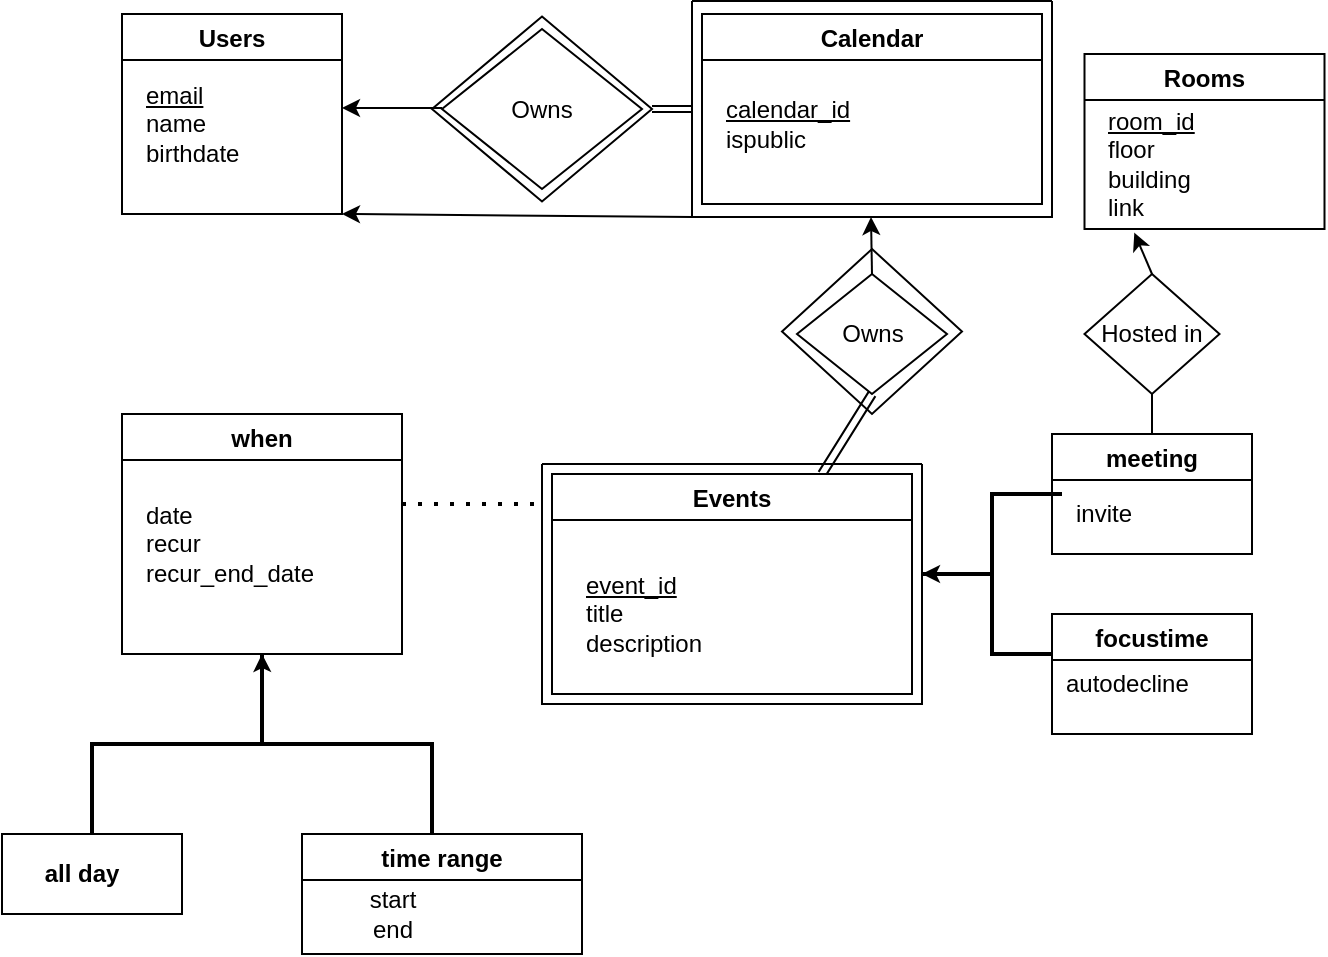 <mxfile version="20.3.0" type="github">
  <diagram id="R2lEEEUBdFMjLlhIrx00" name="Page-1">
    <mxGraphModel dx="883" dy="473" grid="1" gridSize="10" guides="1" tooltips="1" connect="1" arrows="1" fold="1" page="1" pageScale="1" pageWidth="850" pageHeight="1100" math="0" shadow="0" extFonts="Permanent Marker^https://fonts.googleapis.com/css?family=Permanent+Marker">
      <root>
        <mxCell id="0" />
        <mxCell id="1" parent="0" />
        <mxCell id="6cKVFSsusUxltJV1LaVB-1" value="Users" style="swimlane;strokeColor=default;strokeWidth=1;" vertex="1" parent="1">
          <mxGeometry x="210" y="110" width="110" height="100" as="geometry" />
        </mxCell>
        <mxCell id="6cKVFSsusUxltJV1LaVB-2" value="&lt;u&gt;email&lt;/u&gt;&lt;br&gt;name&lt;br&gt;birthdate" style="text;html=1;align=left;verticalAlign=middle;resizable=0;points=[];autosize=1;strokeColor=none;fillColor=none;" vertex="1" parent="6cKVFSsusUxltJV1LaVB-1">
          <mxGeometry x="10" y="25" width="70" height="60" as="geometry" />
        </mxCell>
        <mxCell id="6cKVFSsusUxltJV1LaVB-4" value="&lt;span style=&quot;font-style: normal; font-variant-caps: normal; font-weight: normal; letter-spacing: normal; text-align: start; text-indent: 0px; text-transform: none; word-spacing: 0px; -webkit-text-stroke-width: 0px; text-decoration: none; box-sizing: border-box; color: transparent; position: absolute; cursor: text; transform-origin: 0% 0% 0px; display: block; float: left; margin-bottom: -918px; margin-right: -918px; left: 108.213px; top: 75.764px; font-size: 13.32px; font-family: sans-serif; transform: scaleX(1.037);&quot; class=&quot;textLayer--absolute&quot; dir=&quot;ltr&quot; role=&quot;presentation&quot;&gt;https://docs.google.com/spreadsheets/d/1R2Y3dV8q66rjCOBZQCV6RBLFsSArWl20ytBrvFRlf1U/edit?usp=sharing&lt;/span&gt;&lt;span style=&quot;font-style: normal; font-variant-caps: normal; font-weight: normal; letter-spacing: normal; text-align: start; text-indent: 0px; text-transform: none; word-spacing: 0px; -webkit-text-stroke-width: 0px; text-decoration: none; box-sizing: border-box; color: transparent; position: absolute; cursor: text; transform-origin: 0% 0% 0px; display: block; float: left; margin-bottom: -918px; margin-right: -918px; left: 793.786px; top: 74.612px; font-size: 14.76px; font-family: sans-serif; transform: scaleX(0.885);&quot; class=&quot;textLayer--absolute&quot; dir=&quot;ltr&quot; role=&quot;presentation&quot;&gt; &lt;/span&gt;" style="text;whiteSpace=wrap;html=1;" vertex="1" parent="1">
          <mxGeometry x="280" y="330" width="30" height="20" as="geometry" />
        </mxCell>
        <mxCell id="6cKVFSsusUxltJV1LaVB-5" value="Calendar" style="swimlane;strokeColor=default;strokeWidth=1;" vertex="1" parent="1">
          <mxGeometry x="500" y="110" width="170" height="95" as="geometry" />
        </mxCell>
        <mxCell id="6cKVFSsusUxltJV1LaVB-6" value="&lt;u&gt;calendar_id&lt;/u&gt;&lt;br&gt;ispublic" style="text;html=1;align=left;verticalAlign=middle;resizable=0;points=[];autosize=1;strokeColor=none;fillColor=none;" vertex="1" parent="6cKVFSsusUxltJV1LaVB-5">
          <mxGeometry x="10" y="35" width="90" height="40" as="geometry" />
        </mxCell>
        <mxCell id="6cKVFSsusUxltJV1LaVB-13" value="Rooms" style="swimlane;strokeColor=default;strokeWidth=1;" vertex="1" parent="1">
          <mxGeometry x="691.25" y="130" width="120" height="87.5" as="geometry" />
        </mxCell>
        <mxCell id="6cKVFSsusUxltJV1LaVB-14" value="&lt;u&gt;room_id&lt;/u&gt;&lt;br&gt;floor&lt;br&gt;building&lt;br&gt;link" style="text;html=1;align=left;verticalAlign=middle;resizable=0;points=[];autosize=1;strokeColor=none;fillColor=none;" vertex="1" parent="6cKVFSsusUxltJV1LaVB-13">
          <mxGeometry x="10" y="20" width="70" height="70" as="geometry" />
        </mxCell>
        <mxCell id="6cKVFSsusUxltJV1LaVB-15" value="" style="rhombus;whiteSpace=wrap;html=1;fontStyle=1;startSize=23;strokeWidth=1;" vertex="1" parent="1">
          <mxGeometry x="370" y="117.5" width="100" height="80" as="geometry" />
        </mxCell>
        <mxCell id="6cKVFSsusUxltJV1LaVB-17" value="" style="endArrow=classic;html=1;rounded=0;" edge="1" parent="1">
          <mxGeometry width="50" height="50" relative="1" as="geometry">
            <mxPoint x="370" y="157" as="sourcePoint" />
            <mxPoint x="320" y="157" as="targetPoint" />
          </mxGeometry>
        </mxCell>
        <mxCell id="6cKVFSsusUxltJV1LaVB-19" value="Owns" style="text;html=1;strokeColor=none;fillColor=none;align=center;verticalAlign=middle;whiteSpace=wrap;rounded=0;strokeWidth=1;" vertex="1" parent="1">
          <mxGeometry x="390" y="142.5" width="60" height="30" as="geometry" />
        </mxCell>
        <mxCell id="6cKVFSsusUxltJV1LaVB-22" value="" style="rhombus;whiteSpace=wrap;html=1;fontStyle=1;startSize=23;strokeWidth=1;fillColor=none;" vertex="1" parent="1">
          <mxGeometry x="365" y="111.25" width="110" height="92.5" as="geometry" />
        </mxCell>
        <mxCell id="6cKVFSsusUxltJV1LaVB-23" value="" style="swimlane;startSize=0;strokeColor=default;strokeWidth=1;fillColor=none;" vertex="1" parent="1">
          <mxGeometry x="495" y="103.5" width="180" height="108" as="geometry" />
        </mxCell>
        <mxCell id="6cKVFSsusUxltJV1LaVB-24" value="" style="endArrow=none;dashed=1;html=1;dashPattern=1 3;strokeWidth=2;rounded=0;" edge="1" parent="1">
          <mxGeometry width="50" height="50" relative="1" as="geometry">
            <mxPoint x="350" y="355" as="sourcePoint" />
            <mxPoint x="420" y="355" as="targetPoint" />
          </mxGeometry>
        </mxCell>
        <mxCell id="6cKVFSsusUxltJV1LaVB-25" value="when" style="swimlane;strokeColor=default;strokeWidth=1;startSize=23;" vertex="1" parent="1">
          <mxGeometry x="210" y="310" width="140" height="120" as="geometry" />
        </mxCell>
        <mxCell id="6cKVFSsusUxltJV1LaVB-26" value="date&lt;br&gt;recur&lt;br&gt;recur_end_date" style="text;html=1;align=left;verticalAlign=middle;resizable=0;points=[];autosize=1;strokeColor=none;fillColor=none;" vertex="1" parent="6cKVFSsusUxltJV1LaVB-25">
          <mxGeometry x="10" y="35" width="110" height="60" as="geometry" />
        </mxCell>
        <mxCell id="6cKVFSsusUxltJV1LaVB-31" value="time range" style="swimlane;strokeColor=default;strokeWidth=1;startSize=23;" vertex="1" parent="1">
          <mxGeometry x="300" y="520" width="140" height="60" as="geometry" />
        </mxCell>
        <mxCell id="6cKVFSsusUxltJV1LaVB-32" value="start&lt;br&gt;end" style="text;html=1;align=center;verticalAlign=middle;resizable=0;points=[];autosize=1;strokeColor=none;fillColor=none;" vertex="1" parent="6cKVFSsusUxltJV1LaVB-31">
          <mxGeometry x="20" y="20" width="50" height="40" as="geometry" />
        </mxCell>
        <mxCell id="6cKVFSsusUxltJV1LaVB-36" value="" style="strokeWidth=2;html=1;shape=mxgraph.flowchart.annotation_2;align=left;labelPosition=right;pointerEvents=1;strokeColor=default;fillColor=none;rotation=90;" vertex="1" parent="1">
          <mxGeometry x="235" y="390" width="90" height="170" as="geometry" />
        </mxCell>
        <mxCell id="6cKVFSsusUxltJV1LaVB-38" value="" style="endArrow=classic;html=1;rounded=0;" edge="1" parent="1">
          <mxGeometry width="50" height="50" relative="1" as="geometry">
            <mxPoint x="280.5" y="470" as="sourcePoint" />
            <mxPoint x="280" y="430" as="targetPoint" />
          </mxGeometry>
        </mxCell>
        <mxCell id="6cKVFSsusUxltJV1LaVB-39" value="" style="rounded=0;whiteSpace=wrap;html=1;strokeColor=default;strokeWidth=1;fillColor=none;" vertex="1" parent="1">
          <mxGeometry x="150" y="520" width="90" height="40" as="geometry" />
        </mxCell>
        <mxCell id="6cKVFSsusUxltJV1LaVB-40" value="&lt;b&gt;all day&lt;/b&gt;" style="text;html=1;strokeColor=none;fillColor=none;align=center;verticalAlign=middle;whiteSpace=wrap;rounded=0;strokeWidth=1;" vertex="1" parent="1">
          <mxGeometry x="160" y="525" width="60" height="30" as="geometry" />
        </mxCell>
        <mxCell id="6cKVFSsusUxltJV1LaVB-42" value="" style="strokeWidth=2;html=1;shape=mxgraph.flowchart.annotation_2;align=left;labelPosition=right;pointerEvents=1;strokeColor=default;fillColor=none;rotation=-90;direction=south;" vertex="1" parent="1">
          <mxGeometry x="605" y="355" width="80" height="70" as="geometry" />
        </mxCell>
        <mxCell id="6cKVFSsusUxltJV1LaVB-43" value="" style="endArrow=classic;html=1;rounded=0;entryX=0;entryY=0.5;entryDx=0;entryDy=0;entryPerimeter=0;exitX=0.414;exitY=0.5;exitDx=0;exitDy=0;exitPerimeter=0;" edge="1" parent="1" source="6cKVFSsusUxltJV1LaVB-42" target="6cKVFSsusUxltJV1LaVB-42">
          <mxGeometry width="50" height="50" relative="1" as="geometry">
            <mxPoint x="140" y="440" as="sourcePoint" />
            <mxPoint x="170" y="440" as="targetPoint" />
          </mxGeometry>
        </mxCell>
        <mxCell id="6cKVFSsusUxltJV1LaVB-48" value="focustime" style="swimlane;strokeColor=default;strokeWidth=1;startSize=23;" vertex="1" parent="1">
          <mxGeometry x="675" y="410" width="100" height="60" as="geometry" />
        </mxCell>
        <mxCell id="6cKVFSsusUxltJV1LaVB-49" value="autodecline" style="text;html=1;align=left;verticalAlign=middle;resizable=0;points=[];autosize=1;strokeColor=none;fillColor=none;" vertex="1" parent="6cKVFSsusUxltJV1LaVB-48">
          <mxGeometry x="5" y="20" width="80" height="30" as="geometry" />
        </mxCell>
        <mxCell id="6cKVFSsusUxltJV1LaVB-50" value="Owns" style="rhombus;whiteSpace=wrap;html=1;strokeColor=default;strokeWidth=1;fillColor=none;" vertex="1" parent="1">
          <mxGeometry x="547.5" y="240" width="75" height="60" as="geometry" />
        </mxCell>
        <mxCell id="6cKVFSsusUxltJV1LaVB-51" value="" style="endArrow=classic;html=1;rounded=0;" edge="1" parent="1">
          <mxGeometry width="50" height="50" relative="1" as="geometry">
            <mxPoint x="585" y="240" as="sourcePoint" />
            <mxPoint x="584.5" y="211.5" as="targetPoint" />
          </mxGeometry>
        </mxCell>
        <mxCell id="6cKVFSsusUxltJV1LaVB-54" value="" style="shape=link;html=1;rounded=0;exitX=0.75;exitY=0;exitDx=0;exitDy=0;entryX=0.5;entryY=1;entryDx=0;entryDy=0;" edge="1" parent="1" source="6cKVFSsusUxltJV1LaVB-9" target="6cKVFSsusUxltJV1LaVB-50">
          <mxGeometry width="100" relative="1" as="geometry">
            <mxPoint x="547.5" y="300.5" as="sourcePoint" />
            <mxPoint x="587.5" y="300" as="targetPoint" />
          </mxGeometry>
        </mxCell>
        <mxCell id="6cKVFSsusUxltJV1LaVB-56" value="" style="shape=link;html=1;rounded=0;width=-3;entryX=0;entryY=0.5;entryDx=0;entryDy=0;exitX=1;exitY=0.5;exitDx=0;exitDy=0;" edge="1" parent="1" source="6cKVFSsusUxltJV1LaVB-22" target="6cKVFSsusUxltJV1LaVB-23">
          <mxGeometry width="100" relative="1" as="geometry">
            <mxPoint x="440" y="280" as="sourcePoint" />
            <mxPoint x="480" y="279.5" as="targetPoint" />
          </mxGeometry>
        </mxCell>
        <mxCell id="6cKVFSsusUxltJV1LaVB-57" value="" style="rhombus;whiteSpace=wrap;html=1;fontStyle=1;startSize=23;strokeWidth=1;fillColor=none;" vertex="1" parent="1">
          <mxGeometry x="540" y="227.5" width="90" height="82.5" as="geometry" />
        </mxCell>
        <mxCell id="6cKVFSsusUxltJV1LaVB-58" value="" style="swimlane;startSize=0;strokeColor=default;strokeWidth=1;fillColor=none;" vertex="1" parent="1">
          <mxGeometry x="420" y="335" width="190" height="120" as="geometry" />
        </mxCell>
        <mxCell id="6cKVFSsusUxltJV1LaVB-9" value="Events" style="swimlane;strokeColor=default;strokeWidth=1;" vertex="1" parent="6cKVFSsusUxltJV1LaVB-58">
          <mxGeometry x="5" y="5" width="180" height="110" as="geometry" />
        </mxCell>
        <mxCell id="6cKVFSsusUxltJV1LaVB-10" value="&lt;u&gt;event_id&lt;/u&gt;&lt;br&gt;title&lt;br&gt;description" style="text;html=1;align=left;verticalAlign=middle;resizable=0;points=[];autosize=1;strokeColor=none;fillColor=none;" vertex="1" parent="6cKVFSsusUxltJV1LaVB-9">
          <mxGeometry x="15" y="40" width="80" height="60" as="geometry" />
        </mxCell>
        <mxCell id="6cKVFSsusUxltJV1LaVB-59" value="Hosted in" style="rhombus;whiteSpace=wrap;html=1;strokeColor=default;strokeWidth=1;fillColor=none;" vertex="1" parent="1">
          <mxGeometry x="691.25" y="240" width="67.5" height="60" as="geometry" />
        </mxCell>
        <mxCell id="6cKVFSsusUxltJV1LaVB-63" value="" style="endArrow=classic;html=1;rounded=0;exitX=0.5;exitY=0;exitDx=0;exitDy=0;entryX=0.213;entryY=0.99;entryDx=0;entryDy=0;entryPerimeter=0;" edge="1" parent="1" source="6cKVFSsusUxltJV1LaVB-59" target="6cKVFSsusUxltJV1LaVB-14">
          <mxGeometry width="50" height="50" relative="1" as="geometry">
            <mxPoint x="300" y="400" as="sourcePoint" />
            <mxPoint x="730" y="220" as="targetPoint" />
          </mxGeometry>
        </mxCell>
        <mxCell id="6cKVFSsusUxltJV1LaVB-64" value="" style="endArrow=none;html=1;rounded=0;entryX=0.5;entryY=1;entryDx=0;entryDy=0;exitX=0.5;exitY=0;exitDx=0;exitDy=0;" edge="1" parent="1" source="6cKVFSsusUxltJV1LaVB-65" target="6cKVFSsusUxltJV1LaVB-59">
          <mxGeometry width="50" height="50" relative="1" as="geometry">
            <mxPoint x="100" y="330" as="sourcePoint" />
            <mxPoint x="260" y="280" as="targetPoint" />
          </mxGeometry>
        </mxCell>
        <mxCell id="6cKVFSsusUxltJV1LaVB-65" value="meeting" style="swimlane;strokeColor=default;strokeWidth=1;startSize=23;" vertex="1" parent="1">
          <mxGeometry x="675" y="320" width="100" height="60" as="geometry" />
        </mxCell>
        <mxCell id="6cKVFSsusUxltJV1LaVB-66" value="invite" style="text;html=1;align=left;verticalAlign=middle;resizable=0;points=[];autosize=1;strokeColor=none;fillColor=none;" vertex="1" parent="6cKVFSsusUxltJV1LaVB-65">
          <mxGeometry x="10" y="25" width="50" height="30" as="geometry" />
        </mxCell>
        <mxCell id="6cKVFSsusUxltJV1LaVB-67" value="" style="endArrow=classic;html=1;rounded=0;exitX=0;exitY=1;exitDx=0;exitDy=0;" edge="1" parent="1" source="6cKVFSsusUxltJV1LaVB-23">
          <mxGeometry width="50" height="50" relative="1" as="geometry">
            <mxPoint x="440" y="360" as="sourcePoint" />
            <mxPoint x="320" y="210" as="targetPoint" />
          </mxGeometry>
        </mxCell>
      </root>
    </mxGraphModel>
  </diagram>
</mxfile>
